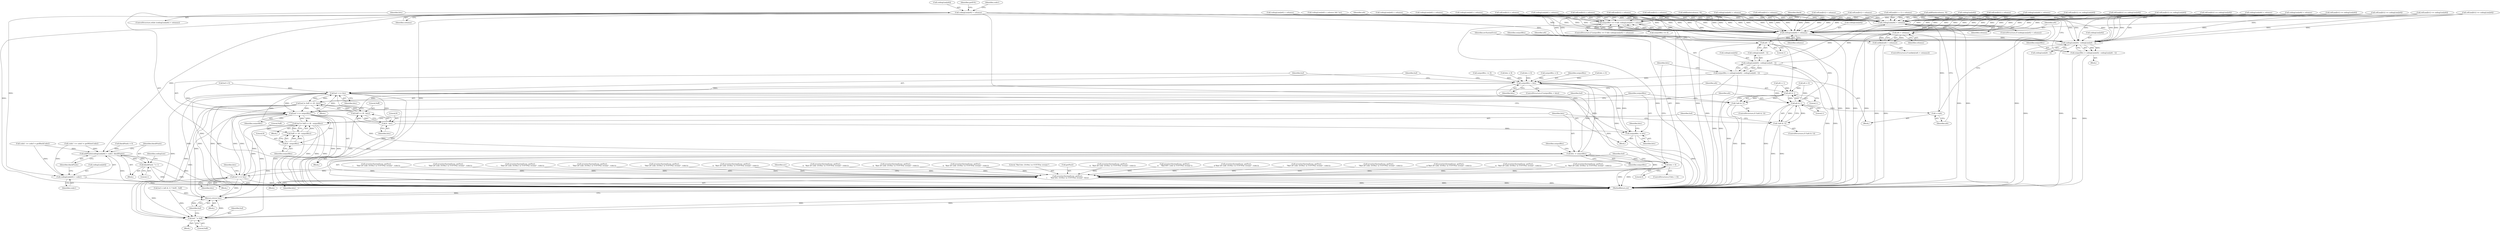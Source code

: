 digraph "0_poppler_b1026b5978c385328f2a15a2185c599a563edf91@array" {
"1000906" [label="(Call,codingLine[a0i] < columns)"];
"1000940" [label="(Call,addPixels(codingLine[a0i] + code1, blackPixels))"];
"1000947" [label="(Call,blackPixels ^= 1)"];
"1000941" [label="(Call,codingLine[a0i] + code1)"];
"1001230" [label="(Call,outputBits == 0 && codingLine[a0i] < columns)"];
"1001234" [label="(Call,codingLine[a0i] < columns)"];
"1001244" [label="(Call,codingLine[a0i] - codingLine[a0i - 1])"];
"1001242" [label="(Call,outputBits = codingLine[a0i] - codingLine[a0i - 1])"];
"1001315" [label="(Call,codingLine[a0i] < columns)"];
"1001325" [label="(Call,a0i > columns)"];
"1001324" [label="(Call,unlikely(a0i > columns))"];
"1001346" [label="(Call,a0i - 1)"];
"1001273" [label="(Call,a0i & 1)"];
"1001272" [label="(Call,!(a0i & 1))"];
"1001297" [label="(Call,a0i & 1)"];
"1001296" [label="(Call,!(a0i & 1))"];
"1001321" [label="(Call,++a0i)"];
"1001340" [label="(Call,codingLine[a0i] - codingLine[a0i - 1])"];
"1001338" [label="(Call,outputBits = codingLine[a0i] - codingLine[a0i - 1])"];
"1001264" [label="(Call,outputBits > bits)"];
"1001268" [label="(Call,buf <<= bits)"];
"1001277" [label="(Call,buf |= 0xff >> (8 - bits))"];
"1001292" [label="(Call,buf <<= outputBits)"];
"1001301" [label="(Call,buf |= 0xff >> (8 - outputBits))"];
"1001355" [label="(Call,buf <<= bits)"];
"1001365" [label="(Call,buf ^= 0xff)"];
"1001368" [label="(Return,return buf;)"];
"1001305" [label="(Call,8 - outputBits)"];
"1001303" [label="(Call,0xff >> (8 - outputBits))"];
"1001308" [label="(Call,bits -= outputBits)"];
"1001329" [label="(Call,error(errSyntaxError, getPos(),\n\t      \"Bad bits {0:04x} in CCITTFax stream\", bits))"];
"1001351" [label="(Call,bits > 0)"];
"1001281" [label="(Call,8 - bits)"];
"1001279" [label="(Call,0xff >> (8 - bits))"];
"1001284" [label="(Call,outputBits -= bits)"];
"1001281" [label="(Call,8 - bits)"];
"1001323" [label="(ControlStructure,if (unlikely(a0i > columns)))"];
"1000910" [label="(Identifier,columns)"];
"1001314" [label="(ControlStructure,if (codingLine[a0i] < columns))"];
"1000673" [label="(Call,refLine[b1i] <= codingLine[a0i])"];
"1001279" [label="(Call,0xff >> (8 - bits))"];
"1001304" [label="(Literal,0xff)"];
"1001320" [label="(Block,)"];
"1001325" [label="(Call,a0i > columns)"];
"1001291" [label="(Block,)"];
"1001310" [label="(Identifier,outputBits)"];
"1001303" [label="(Call,0xff >> (8 - outputBits))"];
"1001208" [label="(Call,a0i = 1)"];
"1001312" [label="(Identifier,outputBits)"];
"1001335" [label="(Identifier,err)"];
"1000615" [label="(Call,error(errSyntaxError, getPos(),\n\t\t  \"Bad 2D code {0:04x} in CCITTFax stream\", code1))"];
"1001346" [label="(Call,a0i - 1)"];
"1001294" [label="(Identifier,outputBits)"];
"1001339" [label="(Identifier,outputBits)"];
"1001348" [label="(Literal,1)"];
"1001300" [label="(Block,)"];
"1000736" [label="(Call,codingLine[a0i] < columns)"];
"1001322" [label="(Identifier,a0i)"];
"1001274" [label="(Identifier,a0i)"];
"1000905" [label="(ControlStructure,while (codingLine[a0i] < columns))"];
"1000779" [label="(Call,error(errSyntaxError, getPos(),\n\t\t  \"Bad 2D code {0:04x} in CCITTFax stream\", code1))"];
"1001231" [label="(Call,outputBits == 0)"];
"1001344" [label="(Call,codingLine[a0i - 1])"];
"1001306" [label="(Literal,8)"];
"1001350" [label="(ControlStructure,if (bits > 0))"];
"1000284" [label="(Call,codingLine[a0i] < columns)"];
"1001238" [label="(Identifier,columns)"];
"1000374" [label="(Call,refLine[b1i] <= codingLine[a0i])"];
"1001292" [label="(Call,buf <<= outputBits)"];
"1001243" [label="(Identifier,outputBits)"];
"1000861" [label="(Call,error(errSyntaxError, getPos(),\n\t\t  \"Bad 2D code {0:04x} in CCITTFax stream\", code1))"];
"1000908" [label="(Identifier,codingLine)"];
"1001355" [label="(Call,buf <<= bits)"];
"1001363" [label="(Identifier,black)"];
"1000949" [label="(Literal,1)"];
"1001275" [label="(Literal,1)"];
"1001288" [label="(Identifier,bits)"];
"1001329" [label="(Call,error(errSyntaxError, getPos(),\n\t      \"Bad bits {0:04x} in CCITTFax stream\", bits))"];
"1000447" [label="(Call,refLine[b1i] <= codingLine[a0i])"];
"1000581" [label="(Call,codingLine[a0i] < columns)"];
"1000941" [label="(Call,codingLine[a0i] + code1)"];
"1001338" [label="(Call,outputBits = codingLine[a0i] - codingLine[a0i - 1])"];
"1001305" [label="(Call,8 - outputBits)"];
"1001308" [label="(Call,bits -= outputBits)"];
"1001267" [label="(Block,)"];
"1000920" [label="(Call,code1 += code3 = getBlackCode())"];
"1000902" [label="(Call,blackPixels = 0)"];
"1001332" [label="(Literal,\"Bad bits {0:04x} in CCITTFax stream\")"];
"1001263" [label="(ControlStructure,if (outputBits > bits))"];
"1000527" [label="(Call,refLine[b1i] < columns)"];
"1001295" [label="(ControlStructure,if (!(a0i & 1)))"];
"1001239" [label="(Block,)"];
"1000940" [label="(Call,addPixels(codingLine[a0i] + code1, blackPixels))"];
"1001340" [label="(Call,codingLine[a0i] - codingLine[a0i - 1])"];
"1001352" [label="(Identifier,bits)"];
"1001359" [label="(Identifier,bits)"];
"1001282" [label="(Literal,8)"];
"1001199" [label="(Call,a0i = 0)"];
"1001286" [label="(Identifier,bits)"];
"1000510" [label="(Call,codingLine[a0i] < columns)"];
"1000906" [label="(Call,codingLine[a0i] < columns)"];
"1000437" [label="(Call,codingLine[a0i] < columns)"];
"1001331" [label="(Call,getPos())"];
"1000680" [label="(Call,refLine[b1i] < columns)"];
"1001298" [label="(Identifier,a0i)"];
"1001287" [label="(Call,bits = 0)"];
"1001284" [label="(Call,outputBits -= bits)"];
"1001299" [label="(Literal,1)"];
"1001364" [label="(Block,)"];
"1000697" [label="(Call,error(errSyntaxError, getPos(),\n\t\t  \"Bad 2D code {0:04x} in CCITTFax stream\", code1))"];
"1001280" [label="(Literal,0xff)"];
"1001122" [label="(Call,error(errSyntaxError, getPos(),\n\t\t    \"Bad RTC code in CCITTFax stream\"))"];
"1001328" [label="(Block,)"];
"1001283" [label="(Identifier,bits)"];
"1001272" [label="(Call,!(a0i & 1))"];
"1000880" [label="(Call,error(errSyntaxError, getPos(),\n\t\t\"Bad 2D code {0:04x} in CCITTFax stream\", code1))"];
"1001264" [label="(Call,outputBits > bits)"];
"1000755" [label="(Call,refLine[b1i] <= codingLine[a0i])"];
"1001301" [label="(Call,buf |= 0xff >> (8 - outputBits))"];
"1001268" [label="(Call,buf <<= bits)"];
"1001326" [label="(Identifier,a0i)"];
"1000417" [label="(Call,error(errSyntaxError, getPos(),\n\t      \"Bad 2D code {0:04x} in CCITTFax stream\", code1))"];
"1001341" [label="(Call,codingLine[a0i])"];
"1000344" [label="(Call,error(errSyntaxError, getPos(),\n\t      \"Bad 2D code {0:04x} in CCITTFax stream\", code1))"];
"1001248" [label="(Call,codingLine[a0i - 1])"];
"1000907" [label="(Call,codingLine[a0i])"];
"1000101" [label="(Block,)"];
"1000872" [label="(Call,addPixels(columns, 0))"];
"1000818" [label="(Call,codingLine[a0i] < columns)"];
"1001321" [label="(Call,++a0i)"];
"1001296" [label="(Call,!(a0i & 1))"];
"1001368" [label="(Return,return buf;)"];
"1000932" [label="(Call,code1 += code3 = getWhiteCode())"];
"1001327" [label="(Identifier,columns)"];
"1001229" [label="(ControlStructure,if (outputBits == 0 && codingLine[a0i] < columns))"];
"1001333" [label="(Identifier,bits)"];
"1001330" [label="(Identifier,errSyntaxError)"];
"1000837" [label="(Call,refLine[b1i] <= codingLine[a0i])"];
"1000325" [label="(Call,error(errSyntaxError, getPos(),\n\t\t\"Bad 2D code {0:04x} in CCITTFax stream\", code1))"];
"1001324" [label="(Call,unlikely(a0i > columns))"];
"1000301" [label="(Call,refLine[b1i] <= codingLine[a0i])"];
"1000520" [label="(Call,refLine[b1i] <= codingLine[a0i])"];
"1001266" [label="(Identifier,bits)"];
"1001234" [label="(Call,codingLine[a0i] < columns)"];
"1000544" [label="(Call,error(errSyntaxError, getPos(),\n\t\t  \"Bad 2D code {0:04x} in CCITTFax stream\", code1))"];
"1001370" [label="(MethodReturn,int)"];
"1000471" [label="(Call,error(errSyntaxError, getPos(),\n\t\t  \"Bad 2D code {0:04x} in CCITTFax stream\", code1))"];
"1000454" [label="(Call,refLine[b1i] < columns)"];
"1000563" [label="(Call,error(errSyntaxError, getPos(),\n\t      \"Bad 2D code {0:04x} in CCITTFax stream\", code1))"];
"1000180" [label="(Call,codingLine[a0i] < columns)"];
"1001277" [label="(Call,buf |= 0xff >> (8 - bits))"];
"1000946" [label="(Identifier,blackPixels)"];
"1001354" [label="(Block,)"];
"1001245" [label="(Call,codingLine[a0i])"];
"1001366" [label="(Identifier,buf)"];
"1001270" [label="(Identifier,bits)"];
"1000951" [label="(Identifier,gotEOL)"];
"1000716" [label="(Call,error(errSyntaxError, getPos(),\n\t      \"Bad 2D code {0:04x} in CCITTFax stream\", code1))"];
"1000381" [label="(Call,refLine[b1i] < columns)"];
"1000634" [label="(Call,error(errSyntaxError, getPos(),\n\t      \"Bad 2D code {0:04x} in CCITTFax stream\", code1))"];
"1000948" [label="(Identifier,blackPixels)"];
"1001235" [label="(Call,codingLine[a0i])"];
"1000844" [label="(Call,refLine[b1i] < columns)"];
"1001311" [label="(Call,outputBits = 0)"];
"1001241" [label="(Identifier,a0i)"];
"1001365" [label="(Call,buf ^= 0xff)"];
"1000490" [label="(Call,error(errSyntaxError, getPos(),\n\t      \"Bad 2D code {0:04x} in CCITTFax stream\", code1))"];
"1001242" [label="(Call,outputBits = codingLine[a0i] - codingLine[a0i - 1])"];
"1001285" [label="(Identifier,outputBits)"];
"1000598" [label="(Call,refLine[b1i] < columns)"];
"1001265" [label="(Identifier,outputBits)"];
"1001319" [label="(Identifier,columns)"];
"1000942" [label="(Call,codingLine[a0i])"];
"1001309" [label="(Identifier,bits)"];
"1001315" [label="(Call,codingLine[a0i] < columns)"];
"1001302" [label="(Identifier,buf)"];
"1001347" [label="(Identifier,a0i)"];
"1001358" [label="(Call,bits = 0)"];
"1001214" [label="(Call,outputBits >= 8)"];
"1001276" [label="(Block,)"];
"1001271" [label="(ControlStructure,if (!(a0i & 1)))"];
"1001278" [label="(Identifier,buf)"];
"1001258" [label="(Call,buf = 0)"];
"1000179" [label="(Call,codingLine[a0i] < columns && !err)"];
"1000798" [label="(Call,error(errSyntaxError, getPos(),\n\t      \"Bad 2D code {0:04x} in CCITTFax stream\", code1))"];
"1000364" [label="(Call,codingLine[a0i] < columns)"];
"1001230" [label="(Call,outputBits == 0 && codingLine[a0i] < columns)"];
"1000398" [label="(Call,error(errSyntaxError, getPos(),\n\t\t  \"Bad 2D code {0:04x} in CCITTFax stream\", code1))"];
"1001307" [label="(Identifier,outputBits)"];
"1001316" [label="(Call,codingLine[a0i])"];
"1001293" [label="(Identifier,buf)"];
"1001367" [label="(Literal,0xff)"];
"1000654" [label="(Call,codingLine[a0i] < columns)"];
"1000913" [label="(Identifier,code1)"];
"1000945" [label="(Identifier,code1)"];
"1000213" [label="(Call,refLine[b1i + 1] < columns)"];
"1000308" [label="(Call,refLine[b1i] < columns)"];
"1001357" [label="(Identifier,bits)"];
"1000885" [label="(Call,addPixels(columns, 0))"];
"1001356" [label="(Identifier,buf)"];
"1001273" [label="(Call,a0i & 1)"];
"1000591" [label="(Call,refLine[b1i] <= codingLine[a0i])"];
"1001351" [label="(Call,bits > 0)"];
"1001218" [label="(Call,buf = (a0i & 1) ? 0x00 : 0xff)"];
"1001369" [label="(Identifier,buf)"];
"1000911" [label="(Block,)"];
"1001353" [label="(Literal,0)"];
"1001361" [label="(Identifier,bits)"];
"1001297" [label="(Call,a0i & 1)"];
"1000762" [label="(Call,refLine[b1i] < columns)"];
"1000947" [label="(Call,blackPixels ^= 1)"];
"1001255" [label="(Call,bits = 8)"];
"1001269" [label="(Identifier,buf)"];
"1001244" [label="(Call,codingLine[a0i] - codingLine[a0i - 1])"];
"1000906" -> "1000905"  [label="AST: "];
"1000906" -> "1000910"  [label="CFG: "];
"1000907" -> "1000906"  [label="AST: "];
"1000910" -> "1000906"  [label="AST: "];
"1000913" -> "1000906"  [label="CFG: "];
"1000951" -> "1000906"  [label="CFG: "];
"1000906" -> "1001370"  [label="DDG: "];
"1000906" -> "1001370"  [label="DDG: "];
"1000906" -> "1001370"  [label="DDG: "];
"1000906" -> "1000940"  [label="DDG: "];
"1000906" -> "1000941"  [label="DDG: "];
"1000906" -> "1001230"  [label="DDG: "];
"1000906" -> "1001234"  [label="DDG: "];
"1000906" -> "1001234"  [label="DDG: "];
"1000906" -> "1001244"  [label="DDG: "];
"1000906" -> "1001315"  [label="DDG: "];
"1000906" -> "1001315"  [label="DDG: "];
"1000940" -> "1000911"  [label="AST: "];
"1000940" -> "1000946"  [label="CFG: "];
"1000941" -> "1000940"  [label="AST: "];
"1000946" -> "1000940"  [label="AST: "];
"1000948" -> "1000940"  [label="CFG: "];
"1000940" -> "1001370"  [label="DDG: "];
"1000940" -> "1001370"  [label="DDG: "];
"1000920" -> "1000940"  [label="DDG: "];
"1000932" -> "1000940"  [label="DDG: "];
"1000947" -> "1000940"  [label="DDG: "];
"1000902" -> "1000940"  [label="DDG: "];
"1000940" -> "1000947"  [label="DDG: "];
"1000947" -> "1000911"  [label="AST: "];
"1000947" -> "1000949"  [label="CFG: "];
"1000948" -> "1000947"  [label="AST: "];
"1000949" -> "1000947"  [label="AST: "];
"1000908" -> "1000947"  [label="CFG: "];
"1000947" -> "1001370"  [label="DDG: "];
"1000947" -> "1001370"  [label="DDG: "];
"1000941" -> "1000945"  [label="CFG: "];
"1000942" -> "1000941"  [label="AST: "];
"1000945" -> "1000941"  [label="AST: "];
"1000946" -> "1000941"  [label="CFG: "];
"1000941" -> "1001370"  [label="DDG: "];
"1000920" -> "1000941"  [label="DDG: "];
"1000932" -> "1000941"  [label="DDG: "];
"1001230" -> "1001229"  [label="AST: "];
"1001230" -> "1001231"  [label="CFG: "];
"1001230" -> "1001234"  [label="CFG: "];
"1001231" -> "1001230"  [label="AST: "];
"1001234" -> "1001230"  [label="AST: "];
"1001241" -> "1001230"  [label="CFG: "];
"1001363" -> "1001230"  [label="CFG: "];
"1001230" -> "1001370"  [label="DDG: "];
"1001230" -> "1001370"  [label="DDG: "];
"1001230" -> "1001370"  [label="DDG: "];
"1001231" -> "1001230"  [label="DDG: "];
"1001231" -> "1001230"  [label="DDG: "];
"1000437" -> "1001230"  [label="DDG: "];
"1000284" -> "1001230"  [label="DDG: "];
"1000364" -> "1001230"  [label="DDG: "];
"1000818" -> "1001230"  [label="DDG: "];
"1000179" -> "1001230"  [label="DDG: "];
"1000581" -> "1001230"  [label="DDG: "];
"1000736" -> "1001230"  [label="DDG: "];
"1000654" -> "1001230"  [label="DDG: "];
"1000510" -> "1001230"  [label="DDG: "];
"1001234" -> "1001230"  [label="DDG: "];
"1001234" -> "1001230"  [label="DDG: "];
"1001234" -> "1001238"  [label="CFG: "];
"1001235" -> "1001234"  [label="AST: "];
"1001238" -> "1001234"  [label="AST: "];
"1001234" -> "1001370"  [label="DDG: "];
"1001234" -> "1001370"  [label="DDG: "];
"1000364" -> "1001234"  [label="DDG: "];
"1000364" -> "1001234"  [label="DDG: "];
"1000654" -> "1001234"  [label="DDG: "];
"1000654" -> "1001234"  [label="DDG: "];
"1000591" -> "1001234"  [label="DDG: "];
"1000437" -> "1001234"  [label="DDG: "];
"1000437" -> "1001234"  [label="DDG: "];
"1000180" -> "1001234"  [label="DDG: "];
"1000180" -> "1001234"  [label="DDG: "];
"1000374" -> "1001234"  [label="DDG: "];
"1000447" -> "1001234"  [label="DDG: "];
"1000837" -> "1001234"  [label="DDG: "];
"1000673" -> "1001234"  [label="DDG: "];
"1000520" -> "1001234"  [label="DDG: "];
"1000301" -> "1001234"  [label="DDG: "];
"1000510" -> "1001234"  [label="DDG: "];
"1000510" -> "1001234"  [label="DDG: "];
"1000581" -> "1001234"  [label="DDG: "];
"1000581" -> "1001234"  [label="DDG: "];
"1000755" -> "1001234"  [label="DDG: "];
"1000818" -> "1001234"  [label="DDG: "];
"1000818" -> "1001234"  [label="DDG: "];
"1000736" -> "1001234"  [label="DDG: "];
"1000736" -> "1001234"  [label="DDG: "];
"1000680" -> "1001234"  [label="DDG: "];
"1000213" -> "1001234"  [label="DDG: "];
"1000762" -> "1001234"  [label="DDG: "];
"1000308" -> "1001234"  [label="DDG: "];
"1000598" -> "1001234"  [label="DDG: "];
"1000885" -> "1001234"  [label="DDG: "];
"1000527" -> "1001234"  [label="DDG: "];
"1000872" -> "1001234"  [label="DDG: "];
"1000844" -> "1001234"  [label="DDG: "];
"1000284" -> "1001234"  [label="DDG: "];
"1000454" -> "1001234"  [label="DDG: "];
"1000381" -> "1001234"  [label="DDG: "];
"1001234" -> "1001244"  [label="DDG: "];
"1001244" -> "1001242"  [label="AST: "];
"1001244" -> "1001248"  [label="CFG: "];
"1001245" -> "1001244"  [label="AST: "];
"1001248" -> "1001244"  [label="AST: "];
"1001242" -> "1001244"  [label="CFG: "];
"1001244" -> "1001370"  [label="DDG: "];
"1001244" -> "1001370"  [label="DDG: "];
"1001244" -> "1001242"  [label="DDG: "];
"1001244" -> "1001242"  [label="DDG: "];
"1000364" -> "1001244"  [label="DDG: "];
"1000654" -> "1001244"  [label="DDG: "];
"1000591" -> "1001244"  [label="DDG: "];
"1000437" -> "1001244"  [label="DDG: "];
"1000180" -> "1001244"  [label="DDG: "];
"1000374" -> "1001244"  [label="DDG: "];
"1000447" -> "1001244"  [label="DDG: "];
"1000837" -> "1001244"  [label="DDG: "];
"1000673" -> "1001244"  [label="DDG: "];
"1000520" -> "1001244"  [label="DDG: "];
"1000301" -> "1001244"  [label="DDG: "];
"1000510" -> "1001244"  [label="DDG: "];
"1000581" -> "1001244"  [label="DDG: "];
"1000755" -> "1001244"  [label="DDG: "];
"1000818" -> "1001244"  [label="DDG: "];
"1000736" -> "1001244"  [label="DDG: "];
"1001242" -> "1001239"  [label="AST: "];
"1001243" -> "1001242"  [label="AST: "];
"1001363" -> "1001242"  [label="CFG: "];
"1001242" -> "1001370"  [label="DDG: "];
"1001242" -> "1001370"  [label="DDG: "];
"1001315" -> "1001314"  [label="AST: "];
"1001315" -> "1001319"  [label="CFG: "];
"1001316" -> "1001315"  [label="AST: "];
"1001319" -> "1001315"  [label="AST: "];
"1001322" -> "1001315"  [label="CFG: "];
"1001352" -> "1001315"  [label="CFG: "];
"1001315" -> "1001370"  [label="DDG: "];
"1001315" -> "1001370"  [label="DDG: "];
"1001315" -> "1001370"  [label="DDG: "];
"1000364" -> "1001315"  [label="DDG: "];
"1000364" -> "1001315"  [label="DDG: "];
"1000654" -> "1001315"  [label="DDG: "];
"1000654" -> "1001315"  [label="DDG: "];
"1000591" -> "1001315"  [label="DDG: "];
"1000180" -> "1001315"  [label="DDG: "];
"1000180" -> "1001315"  [label="DDG: "];
"1000374" -> "1001315"  [label="DDG: "];
"1000447" -> "1001315"  [label="DDG: "];
"1000837" -> "1001315"  [label="DDG: "];
"1000673" -> "1001315"  [label="DDG: "];
"1000520" -> "1001315"  [label="DDG: "];
"1000301" -> "1001315"  [label="DDG: "];
"1000510" -> "1001315"  [label="DDG: "];
"1000510" -> "1001315"  [label="DDG: "];
"1001340" -> "1001315"  [label="DDG: "];
"1000437" -> "1001315"  [label="DDG: "];
"1000437" -> "1001315"  [label="DDG: "];
"1000581" -> "1001315"  [label="DDG: "];
"1000581" -> "1001315"  [label="DDG: "];
"1000755" -> "1001315"  [label="DDG: "];
"1000818" -> "1001315"  [label="DDG: "];
"1000818" -> "1001315"  [label="DDG: "];
"1000736" -> "1001315"  [label="DDG: "];
"1000736" -> "1001315"  [label="DDG: "];
"1000680" -> "1001315"  [label="DDG: "];
"1000213" -> "1001315"  [label="DDG: "];
"1000762" -> "1001315"  [label="DDG: "];
"1001325" -> "1001315"  [label="DDG: "];
"1000308" -> "1001315"  [label="DDG: "];
"1000598" -> "1001315"  [label="DDG: "];
"1000885" -> "1001315"  [label="DDG: "];
"1000527" -> "1001315"  [label="DDG: "];
"1000872" -> "1001315"  [label="DDG: "];
"1000844" -> "1001315"  [label="DDG: "];
"1000284" -> "1001315"  [label="DDG: "];
"1000454" -> "1001315"  [label="DDG: "];
"1000381" -> "1001315"  [label="DDG: "];
"1001315" -> "1001325"  [label="DDG: "];
"1001315" -> "1001340"  [label="DDG: "];
"1001325" -> "1001324"  [label="AST: "];
"1001325" -> "1001327"  [label="CFG: "];
"1001326" -> "1001325"  [label="AST: "];
"1001327" -> "1001325"  [label="AST: "];
"1001324" -> "1001325"  [label="CFG: "];
"1001325" -> "1001370"  [label="DDG: "];
"1001325" -> "1001370"  [label="DDG: "];
"1001325" -> "1001324"  [label="DDG: "];
"1001325" -> "1001324"  [label="DDG: "];
"1001321" -> "1001325"  [label="DDG: "];
"1001325" -> "1001346"  [label="DDG: "];
"1001324" -> "1001323"  [label="AST: "];
"1001330" -> "1001324"  [label="CFG: "];
"1001339" -> "1001324"  [label="CFG: "];
"1001324" -> "1001370"  [label="DDG: "];
"1001324" -> "1001370"  [label="DDG: "];
"1001346" -> "1001344"  [label="AST: "];
"1001346" -> "1001348"  [label="CFG: "];
"1001347" -> "1001346"  [label="AST: "];
"1001348" -> "1001346"  [label="AST: "];
"1001344" -> "1001346"  [label="CFG: "];
"1001346" -> "1001370"  [label="DDG: "];
"1001346" -> "1001273"  [label="DDG: "];
"1001346" -> "1001297"  [label="DDG: "];
"1001273" -> "1001272"  [label="AST: "];
"1001273" -> "1001275"  [label="CFG: "];
"1001274" -> "1001273"  [label="AST: "];
"1001275" -> "1001273"  [label="AST: "];
"1001272" -> "1001273"  [label="CFG: "];
"1001273" -> "1001370"  [label="DDG: "];
"1001273" -> "1001272"  [label="DDG: "];
"1001273" -> "1001272"  [label="DDG: "];
"1001208" -> "1001273"  [label="DDG: "];
"1001199" -> "1001273"  [label="DDG: "];
"1001297" -> "1001273"  [label="DDG: "];
"1001273" -> "1001297"  [label="DDG: "];
"1001272" -> "1001271"  [label="AST: "];
"1001278" -> "1001272"  [label="CFG: "];
"1001285" -> "1001272"  [label="CFG: "];
"1001272" -> "1001370"  [label="DDG: "];
"1001272" -> "1001370"  [label="DDG: "];
"1001297" -> "1001296"  [label="AST: "];
"1001297" -> "1001299"  [label="CFG: "];
"1001298" -> "1001297"  [label="AST: "];
"1001299" -> "1001297"  [label="AST: "];
"1001296" -> "1001297"  [label="CFG: "];
"1001297" -> "1001370"  [label="DDG: "];
"1001297" -> "1001296"  [label="DDG: "];
"1001297" -> "1001296"  [label="DDG: "];
"1001208" -> "1001297"  [label="DDG: "];
"1001199" -> "1001297"  [label="DDG: "];
"1001297" -> "1001321"  [label="DDG: "];
"1001296" -> "1001295"  [label="AST: "];
"1001302" -> "1001296"  [label="CFG: "];
"1001309" -> "1001296"  [label="CFG: "];
"1001296" -> "1001370"  [label="DDG: "];
"1001296" -> "1001370"  [label="DDG: "];
"1001321" -> "1001320"  [label="AST: "];
"1001321" -> "1001322"  [label="CFG: "];
"1001322" -> "1001321"  [label="AST: "];
"1001326" -> "1001321"  [label="CFG: "];
"1001340" -> "1001338"  [label="AST: "];
"1001340" -> "1001344"  [label="CFG: "];
"1001341" -> "1001340"  [label="AST: "];
"1001344" -> "1001340"  [label="AST: "];
"1001338" -> "1001340"  [label="CFG: "];
"1001340" -> "1001370"  [label="DDG: "];
"1001340" -> "1001370"  [label="DDG: "];
"1001340" -> "1001338"  [label="DDG: "];
"1001340" -> "1001338"  [label="DDG: "];
"1001338" -> "1001320"  [label="AST: "];
"1001339" -> "1001338"  [label="AST: "];
"1001361" -> "1001338"  [label="CFG: "];
"1001338" -> "1001370"  [label="DDG: "];
"1001338" -> "1001370"  [label="DDG: "];
"1001338" -> "1001264"  [label="DDG: "];
"1001264" -> "1001263"  [label="AST: "];
"1001264" -> "1001266"  [label="CFG: "];
"1001265" -> "1001264"  [label="AST: "];
"1001266" -> "1001264"  [label="AST: "];
"1001269" -> "1001264"  [label="CFG: "];
"1001293" -> "1001264"  [label="CFG: "];
"1001264" -> "1001370"  [label="DDG: "];
"1001284" -> "1001264"  [label="DDG: "];
"1001214" -> "1001264"  [label="DDG: "];
"1001311" -> "1001264"  [label="DDG: "];
"1001358" -> "1001264"  [label="DDG: "];
"1001308" -> "1001264"  [label="DDG: "];
"1001255" -> "1001264"  [label="DDG: "];
"1001287" -> "1001264"  [label="DDG: "];
"1001351" -> "1001264"  [label="DDG: "];
"1001264" -> "1001268"  [label="DDG: "];
"1001264" -> "1001284"  [label="DDG: "];
"1001264" -> "1001292"  [label="DDG: "];
"1001264" -> "1001308"  [label="DDG: "];
"1001268" -> "1001267"  [label="AST: "];
"1001268" -> "1001270"  [label="CFG: "];
"1001269" -> "1001268"  [label="AST: "];
"1001270" -> "1001268"  [label="AST: "];
"1001274" -> "1001268"  [label="CFG: "];
"1001268" -> "1001370"  [label="DDG: "];
"1001268" -> "1001370"  [label="DDG: "];
"1001277" -> "1001268"  [label="DDG: "];
"1001301" -> "1001268"  [label="DDG: "];
"1001355" -> "1001268"  [label="DDG: "];
"1001292" -> "1001268"  [label="DDG: "];
"1001258" -> "1001268"  [label="DDG: "];
"1001268" -> "1001277"  [label="DDG: "];
"1001268" -> "1001281"  [label="DDG: "];
"1001268" -> "1001284"  [label="DDG: "];
"1001268" -> "1001292"  [label="DDG: "];
"1001268" -> "1001365"  [label="DDG: "];
"1001268" -> "1001368"  [label="DDG: "];
"1001277" -> "1001276"  [label="AST: "];
"1001277" -> "1001279"  [label="CFG: "];
"1001278" -> "1001277"  [label="AST: "];
"1001279" -> "1001277"  [label="AST: "];
"1001285" -> "1001277"  [label="CFG: "];
"1001277" -> "1001370"  [label="DDG: "];
"1001277" -> "1001370"  [label="DDG: "];
"1001277" -> "1001370"  [label="DDG: "];
"1001279" -> "1001277"  [label="DDG: "];
"1001279" -> "1001277"  [label="DDG: "];
"1001277" -> "1001292"  [label="DDG: "];
"1001277" -> "1001365"  [label="DDG: "];
"1001277" -> "1001368"  [label="DDG: "];
"1001292" -> "1001291"  [label="AST: "];
"1001292" -> "1001294"  [label="CFG: "];
"1001293" -> "1001292"  [label="AST: "];
"1001294" -> "1001292"  [label="AST: "];
"1001298" -> "1001292"  [label="CFG: "];
"1001292" -> "1001370"  [label="DDG: "];
"1001292" -> "1001370"  [label="DDG: "];
"1001301" -> "1001292"  [label="DDG: "];
"1001355" -> "1001292"  [label="DDG: "];
"1001258" -> "1001292"  [label="DDG: "];
"1001292" -> "1001301"  [label="DDG: "];
"1001292" -> "1001305"  [label="DDG: "];
"1001292" -> "1001308"  [label="DDG: "];
"1001292" -> "1001355"  [label="DDG: "];
"1001292" -> "1001365"  [label="DDG: "];
"1001292" -> "1001368"  [label="DDG: "];
"1001301" -> "1001300"  [label="AST: "];
"1001301" -> "1001303"  [label="CFG: "];
"1001302" -> "1001301"  [label="AST: "];
"1001303" -> "1001301"  [label="AST: "];
"1001309" -> "1001301"  [label="CFG: "];
"1001301" -> "1001370"  [label="DDG: "];
"1001301" -> "1001370"  [label="DDG: "];
"1001301" -> "1001370"  [label="DDG: "];
"1001303" -> "1001301"  [label="DDG: "];
"1001303" -> "1001301"  [label="DDG: "];
"1001301" -> "1001355"  [label="DDG: "];
"1001301" -> "1001365"  [label="DDG: "];
"1001301" -> "1001368"  [label="DDG: "];
"1001355" -> "1001354"  [label="AST: "];
"1001355" -> "1001357"  [label="CFG: "];
"1001356" -> "1001355"  [label="AST: "];
"1001357" -> "1001355"  [label="AST: "];
"1001359" -> "1001355"  [label="CFG: "];
"1001355" -> "1001370"  [label="DDG: "];
"1001355" -> "1001370"  [label="DDG: "];
"1001351" -> "1001355"  [label="DDG: "];
"1001355" -> "1001365"  [label="DDG: "];
"1001355" -> "1001368"  [label="DDG: "];
"1001365" -> "1001364"  [label="AST: "];
"1001365" -> "1001367"  [label="CFG: "];
"1001366" -> "1001365"  [label="AST: "];
"1001367" -> "1001365"  [label="AST: "];
"1001369" -> "1001365"  [label="CFG: "];
"1001365" -> "1001370"  [label="DDG: "];
"1001365" -> "1001370"  [label="DDG: "];
"1001218" -> "1001365"  [label="DDG: "];
"1001365" -> "1001368"  [label="DDG: "];
"1001368" -> "1000101"  [label="AST: "];
"1001368" -> "1001369"  [label="CFG: "];
"1001369" -> "1001368"  [label="AST: "];
"1001370" -> "1001368"  [label="CFG: "];
"1001368" -> "1001370"  [label="DDG: "];
"1001369" -> "1001368"  [label="DDG: "];
"1001218" -> "1001368"  [label="DDG: "];
"1001305" -> "1001303"  [label="AST: "];
"1001305" -> "1001307"  [label="CFG: "];
"1001306" -> "1001305"  [label="AST: "];
"1001307" -> "1001305"  [label="AST: "];
"1001303" -> "1001305"  [label="CFG: "];
"1001305" -> "1001303"  [label="DDG: "];
"1001305" -> "1001303"  [label="DDG: "];
"1001305" -> "1001308"  [label="DDG: "];
"1001304" -> "1001303"  [label="AST: "];
"1001303" -> "1001370"  [label="DDG: "];
"1001308" -> "1001291"  [label="AST: "];
"1001308" -> "1001310"  [label="CFG: "];
"1001309" -> "1001308"  [label="AST: "];
"1001310" -> "1001308"  [label="AST: "];
"1001312" -> "1001308"  [label="CFG: "];
"1001308" -> "1001370"  [label="DDG: "];
"1001308" -> "1001329"  [label="DDG: "];
"1001308" -> "1001351"  [label="DDG: "];
"1001329" -> "1001328"  [label="AST: "];
"1001329" -> "1001333"  [label="CFG: "];
"1001330" -> "1001329"  [label="AST: "];
"1001331" -> "1001329"  [label="AST: "];
"1001332" -> "1001329"  [label="AST: "];
"1001333" -> "1001329"  [label="AST: "];
"1001335" -> "1001329"  [label="CFG: "];
"1001329" -> "1001370"  [label="DDG: "];
"1001329" -> "1001370"  [label="DDG: "];
"1001329" -> "1001370"  [label="DDG: "];
"1001329" -> "1001370"  [label="DDG: "];
"1000325" -> "1001329"  [label="DDG: "];
"1000880" -> "1001329"  [label="DDG: "];
"1000779" -> "1001329"  [label="DDG: "];
"1000471" -> "1001329"  [label="DDG: "];
"1001122" -> "1001329"  [label="DDG: "];
"1000615" -> "1001329"  [label="DDG: "];
"1000716" -> "1001329"  [label="DDG: "];
"1000798" -> "1001329"  [label="DDG: "];
"1000490" -> "1001329"  [label="DDG: "];
"1000634" -> "1001329"  [label="DDG: "];
"1000544" -> "1001329"  [label="DDG: "];
"1000697" -> "1001329"  [label="DDG: "];
"1000398" -> "1001329"  [label="DDG: "];
"1000417" -> "1001329"  [label="DDG: "];
"1000563" -> "1001329"  [label="DDG: "];
"1000344" -> "1001329"  [label="DDG: "];
"1000861" -> "1001329"  [label="DDG: "];
"1001351" -> "1001350"  [label="AST: "];
"1001351" -> "1001353"  [label="CFG: "];
"1001352" -> "1001351"  [label="AST: "];
"1001353" -> "1001351"  [label="AST: "];
"1001361" -> "1001351"  [label="CFG: "];
"1001356" -> "1001351"  [label="CFG: "];
"1001351" -> "1001370"  [label="DDG: "];
"1001351" -> "1001370"  [label="DDG: "];
"1001281" -> "1001279"  [label="AST: "];
"1001281" -> "1001283"  [label="CFG: "];
"1001282" -> "1001281"  [label="AST: "];
"1001283" -> "1001281"  [label="AST: "];
"1001279" -> "1001281"  [label="CFG: "];
"1001281" -> "1001279"  [label="DDG: "];
"1001281" -> "1001279"  [label="DDG: "];
"1001281" -> "1001284"  [label="DDG: "];
"1001280" -> "1001279"  [label="AST: "];
"1001279" -> "1001370"  [label="DDG: "];
"1001284" -> "1001267"  [label="AST: "];
"1001284" -> "1001286"  [label="CFG: "];
"1001285" -> "1001284"  [label="AST: "];
"1001286" -> "1001284"  [label="AST: "];
"1001288" -> "1001284"  [label="CFG: "];
"1001284" -> "1001370"  [label="DDG: "];
}

